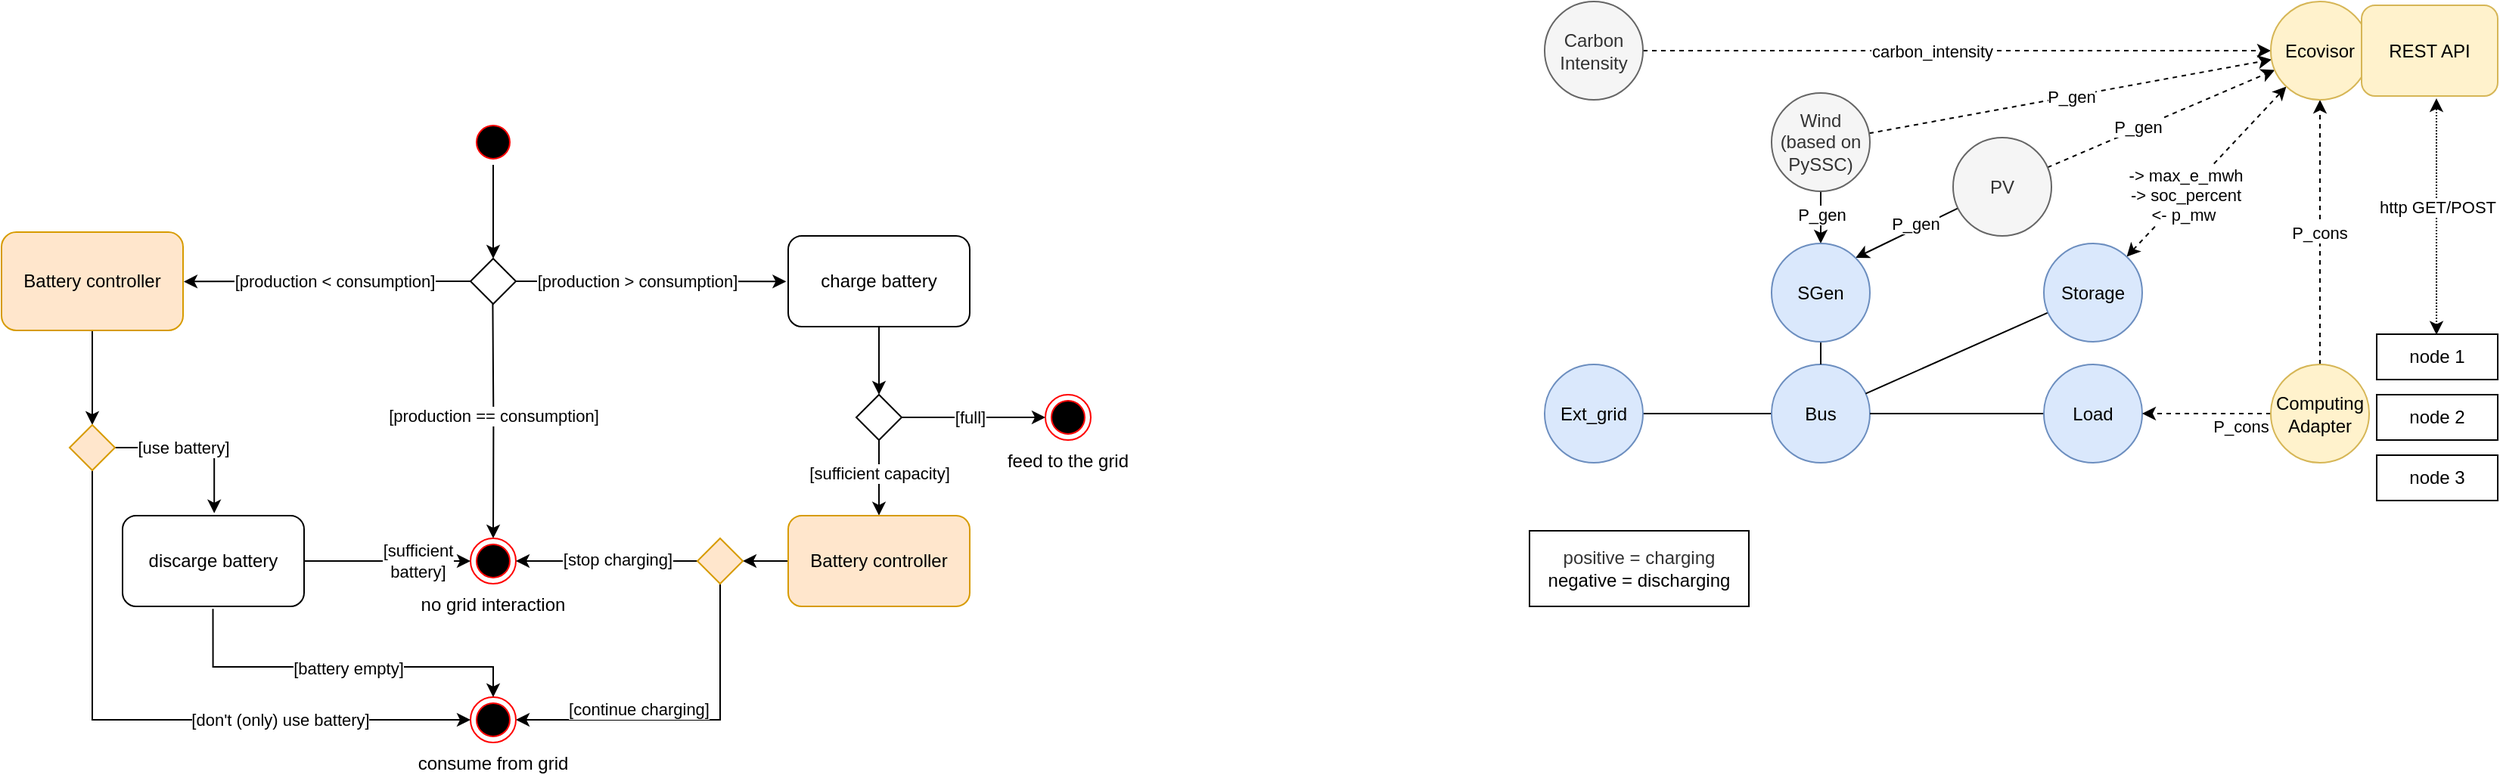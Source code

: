 <mxfile version="20.6.2" type="device"><diagram name="Page-1" id="e7e014a7-5840-1c2e-5031-d8a46d1fe8dd"><mxGraphModel dx="2367" dy="657" grid="1" gridSize="10" guides="1" tooltips="1" connect="1" arrows="1" fold="1" page="1" pageScale="1" pageWidth="1169" pageHeight="826" background="none" math="0" shadow="0"><root><mxCell id="0"/><mxCell id="1" parent="0"/><mxCell id="aPDtcceCMrMO1Ldhq0lK-43" value="" style="edgeStyle=orthogonalEdgeStyle;rounded=0;orthogonalLoop=1;jettySize=auto;html=1;entryX=0.5;entryY=0;entryDx=0;entryDy=0;" edge="1" parent="1" source="aPDtcceCMrMO1Ldhq0lK-41" target="aPDtcceCMrMO1Ldhq0lK-65"><mxGeometry relative="1" as="geometry"><mxPoint x="-200" y="185" as="targetPoint"/></mxGeometry></mxCell><mxCell id="aPDtcceCMrMO1Ldhq0lK-41" value="" style="ellipse;shape=startState;fillColor=#000000;strokeColor=#ff0000;" vertex="1" parent="1"><mxGeometry x="-380" y="128" width="30" height="30" as="geometry"/></mxCell><mxCell id="aPDtcceCMrMO1Ldhq0lK-55" value="" style="edgeStyle=orthogonalEdgeStyle;rounded=0;orthogonalLoop=1;jettySize=auto;html=1;entryX=0.5;entryY=0;entryDx=0;entryDy=0;" edge="1" parent="1" source="aPDtcceCMrMO1Ldhq0lK-46"><mxGeometry relative="1" as="geometry"><mxPoint x="-110" y="310" as="targetPoint"/></mxGeometry></mxCell><mxCell id="aPDtcceCMrMO1Ldhq0lK-46" value="charge battery" style="rounded=1;whiteSpace=wrap;html=1;" vertex="1" parent="1"><mxGeometry x="-170" y="205" width="120" height="60" as="geometry"/></mxCell><mxCell id="aPDtcceCMrMO1Ldhq0lK-53" value="" style="edgeStyle=orthogonalEdgeStyle;rounded=0;orthogonalLoop=1;jettySize=auto;html=1;entryX=0.5;entryY=0;entryDx=0;entryDy=0;" edge="1" parent="1" target="aPDtcceCMrMO1Ldhq0lK-70"><mxGeometry relative="1" as="geometry"><mxPoint x="-365.29" y="250" as="sourcePoint"/><mxPoint x="-365.29" y="315" as="targetPoint"/></mxGeometry></mxCell><mxCell id="aPDtcceCMrMO1Ldhq0lK-71" value="[production == consumption]" style="edgeLabel;html=1;align=center;verticalAlign=middle;resizable=0;points=[];" vertex="1" connectable="0" parent="aPDtcceCMrMO1Ldhq0lK-53"><mxGeometry x="-0.049" relative="1" as="geometry"><mxPoint as="offset"/></mxGeometry></mxCell><mxCell id="aPDtcceCMrMO1Ldhq0lK-59" value="" style="edgeStyle=orthogonalEdgeStyle;rounded=0;orthogonalLoop=1;jettySize=auto;html=1;" edge="1" parent="1" source="aPDtcceCMrMO1Ldhq0lK-69" target="aPDtcceCMrMO1Ldhq0lK-58"><mxGeometry relative="1" as="geometry"><mxPoint x="-55" y="365" as="sourcePoint"/></mxGeometry></mxCell><mxCell id="aPDtcceCMrMO1Ldhq0lK-63" value="[full]" style="edgeLabel;html=1;align=center;verticalAlign=middle;resizable=0;points=[];" vertex="1" connectable="0" parent="aPDtcceCMrMO1Ldhq0lK-59"><mxGeometry x="0.025" y="2" relative="1" as="geometry"><mxPoint x="-4" y="2" as="offset"/></mxGeometry></mxCell><mxCell id="aPDtcceCMrMO1Ldhq0lK-58" value="&#10;&#10;&#10;&#10;feed to the grid" style="ellipse;shape=endState;fillColor=#000000;strokeColor=#ff0000" vertex="1" parent="1"><mxGeometry y="310" width="30" height="30" as="geometry"/></mxCell><mxCell id="aPDtcceCMrMO1Ldhq0lK-67" value="" style="edgeStyle=orthogonalEdgeStyle;rounded=0;orthogonalLoop=1;jettySize=auto;html=1;entryX=-0.011;entryY=0.502;entryDx=0;entryDy=0;entryPerimeter=0;" edge="1" parent="1" source="aPDtcceCMrMO1Ldhq0lK-65" target="aPDtcceCMrMO1Ldhq0lK-46"><mxGeometry relative="1" as="geometry"/></mxCell><mxCell id="aPDtcceCMrMO1Ldhq0lK-68" value="[production &amp;gt; consumption]" style="edgeLabel;html=1;align=center;verticalAlign=middle;resizable=0;points=[];" vertex="1" connectable="0" parent="aPDtcceCMrMO1Ldhq0lK-67"><mxGeometry x="-0.512" y="-2" relative="1" as="geometry"><mxPoint x="36" y="-2" as="offset"/></mxGeometry></mxCell><mxCell id="aPDtcceCMrMO1Ldhq0lK-73" value="" style="edgeStyle=orthogonalEdgeStyle;rounded=0;orthogonalLoop=1;jettySize=auto;html=1;entryX=1.004;entryY=0.503;entryDx=0;entryDy=0;entryPerimeter=0;" edge="1" parent="1" source="aPDtcceCMrMO1Ldhq0lK-65" target="aPDtcceCMrMO1Ldhq0lK-72"><mxGeometry relative="1" as="geometry"/></mxCell><mxCell id="aPDtcceCMrMO1Ldhq0lK-74" value="[production &amp;lt; consumption]" style="edgeLabel;html=1;align=center;verticalAlign=middle;resizable=0;points=[];" vertex="1" connectable="0" parent="aPDtcceCMrMO1Ldhq0lK-73"><mxGeometry x="0.245" y="-1" relative="1" as="geometry"><mxPoint x="28" y="1" as="offset"/></mxGeometry></mxCell><mxCell id="aPDtcceCMrMO1Ldhq0lK-65" value="" style="rhombus;whiteSpace=wrap;html=1;" vertex="1" parent="1"><mxGeometry x="-380" y="220" width="30" height="30" as="geometry"/></mxCell><mxCell id="aPDtcceCMrMO1Ldhq0lK-81" value="" style="edgeStyle=orthogonalEdgeStyle;rounded=0;orthogonalLoop=1;jettySize=auto;html=1;entryX=0.5;entryY=-0.002;entryDx=0;entryDy=0;entryPerimeter=0;" edge="1" parent="1" source="aPDtcceCMrMO1Ldhq0lK-69" target="aPDtcceCMrMO1Ldhq0lK-78"><mxGeometry relative="1" as="geometry"/></mxCell><mxCell id="aPDtcceCMrMO1Ldhq0lK-82" value="[sufficient capacity]" style="edgeLabel;html=1;align=center;verticalAlign=middle;resizable=0;points=[];" vertex="1" connectable="0" parent="aPDtcceCMrMO1Ldhq0lK-81"><mxGeometry x="-0.144" relative="1" as="geometry"><mxPoint as="offset"/></mxGeometry></mxCell><mxCell id="aPDtcceCMrMO1Ldhq0lK-69" value="" style="rhombus;whiteSpace=wrap;html=1;" vertex="1" parent="1"><mxGeometry x="-125" y="310" width="30" height="30" as="geometry"/></mxCell><mxCell id="aPDtcceCMrMO1Ldhq0lK-70" value="&#10;&#10;&#10;&#10;no grid interaction" style="ellipse;shape=endState;fillColor=#000000;strokeColor=#ff0000" vertex="1" parent="1"><mxGeometry x="-380" y="405" width="30" height="30" as="geometry"/></mxCell><mxCell id="aPDtcceCMrMO1Ldhq0lK-92" value="" style="edgeStyle=orthogonalEdgeStyle;rounded=0;orthogonalLoop=1;jettySize=auto;html=1;" edge="1" parent="1" source="aPDtcceCMrMO1Ldhq0lK-72" target="aPDtcceCMrMO1Ldhq0lK-91"><mxGeometry relative="1" as="geometry"/></mxCell><mxCell id="aPDtcceCMrMO1Ldhq0lK-72" value="Battery controller" style="rounded=1;whiteSpace=wrap;html=1;fillColor=#ffe6cc;strokeColor=#d79b00;" vertex="1" parent="1"><mxGeometry x="-690" y="202.5" width="120" height="65" as="geometry"/></mxCell><mxCell id="aPDtcceCMrMO1Ldhq0lK-84" value="" style="edgeStyle=orthogonalEdgeStyle;rounded=0;orthogonalLoop=1;jettySize=auto;html=1;" edge="1" parent="1" source="aPDtcceCMrMO1Ldhq0lK-78" target="aPDtcceCMrMO1Ldhq0lK-83"><mxGeometry relative="1" as="geometry"/></mxCell><mxCell id="aPDtcceCMrMO1Ldhq0lK-78" value="Battery controller" style="rounded=1;whiteSpace=wrap;html=1;fillColor=#ffe6cc;strokeColor=#d79b00;" vertex="1" parent="1"><mxGeometry x="-170" y="390" width="120" height="60" as="geometry"/></mxCell><mxCell id="aPDtcceCMrMO1Ldhq0lK-86" value="" style="edgeStyle=orthogonalEdgeStyle;rounded=0;orthogonalLoop=1;jettySize=auto;html=1;entryX=1;entryY=0.5;entryDx=0;entryDy=0;" edge="1" parent="1" source="aPDtcceCMrMO1Ldhq0lK-83" target="aPDtcceCMrMO1Ldhq0lK-70"><mxGeometry relative="1" as="geometry"><mxPoint x="-205" y="495" as="targetPoint"/></mxGeometry></mxCell><mxCell id="aPDtcceCMrMO1Ldhq0lK-87" value="[stop charging]" style="edgeLabel;html=1;align=center;verticalAlign=middle;resizable=0;points=[];" vertex="1" connectable="0" parent="aPDtcceCMrMO1Ldhq0lK-86"><mxGeometry x="-0.113" y="-1" relative="1" as="geometry"><mxPoint as="offset"/></mxGeometry></mxCell><mxCell id="aPDtcceCMrMO1Ldhq0lK-89" value="" style="edgeStyle=orthogonalEdgeStyle;rounded=0;orthogonalLoop=1;jettySize=auto;html=1;entryX=1;entryY=0.5;entryDx=0;entryDy=0;" edge="1" parent="1" source="aPDtcceCMrMO1Ldhq0lK-83" target="aPDtcceCMrMO1Ldhq0lK-88"><mxGeometry relative="1" as="geometry"><Array as="points"><mxPoint x="-215" y="525"/></Array></mxGeometry></mxCell><mxCell id="aPDtcceCMrMO1Ldhq0lK-90" value="[continue charging]" style="edgeLabel;html=1;align=center;verticalAlign=middle;resizable=0;points=[];" vertex="1" connectable="0" parent="aPDtcceCMrMO1Ldhq0lK-89"><mxGeometry x="-0.256" y="1" relative="1" as="geometry"><mxPoint x="-55" y="-1" as="offset"/></mxGeometry></mxCell><mxCell id="aPDtcceCMrMO1Ldhq0lK-83" value="" style="rhombus;whiteSpace=wrap;html=1;fillColor=#ffe6cc;strokeColor=#d79b00;" vertex="1" parent="1"><mxGeometry x="-230" y="405" width="30" height="30" as="geometry"/></mxCell><mxCell id="aPDtcceCMrMO1Ldhq0lK-88" value="&#10;&#10;&#10;&#10;consume from grid" style="ellipse;shape=endState;fillColor=#000000;strokeColor=#ff0000" vertex="1" parent="1"><mxGeometry x="-380" y="510" width="30" height="30" as="geometry"/></mxCell><mxCell id="aPDtcceCMrMO1Ldhq0lK-102" value="" style="edgeStyle=orthogonalEdgeStyle;rounded=0;orthogonalLoop=1;jettySize=auto;html=1;entryX=0;entryY=0.5;entryDx=0;entryDy=0;" edge="1" parent="1" source="aPDtcceCMrMO1Ldhq0lK-91" target="aPDtcceCMrMO1Ldhq0lK-88"><mxGeometry relative="1" as="geometry"><mxPoint x="-630" y="440" as="targetPoint"/><Array as="points"><mxPoint x="-630" y="525"/></Array></mxGeometry></mxCell><mxCell id="aPDtcceCMrMO1Ldhq0lK-103" value="[don't (only) use battery]" style="edgeLabel;html=1;align=center;verticalAlign=middle;resizable=0;points=[];" vertex="1" connectable="0" parent="aPDtcceCMrMO1Ldhq0lK-102"><mxGeometry x="0.01" y="1" relative="1" as="geometry"><mxPoint x="79" y="1" as="offset"/></mxGeometry></mxCell><mxCell id="aPDtcceCMrMO1Ldhq0lK-105" value="" style="edgeStyle=orthogonalEdgeStyle;rounded=0;orthogonalLoop=1;jettySize=auto;html=1;entryX=0.505;entryY=-0.027;entryDx=0;entryDy=0;entryPerimeter=0;" edge="1" parent="1" source="aPDtcceCMrMO1Ldhq0lK-91" target="aPDtcceCMrMO1Ldhq0lK-107"><mxGeometry relative="1" as="geometry"><mxPoint x="-630" y="440" as="targetPoint"/></mxGeometry></mxCell><mxCell id="aPDtcceCMrMO1Ldhq0lK-106" value="[use battery]" style="edgeLabel;html=1;align=center;verticalAlign=middle;resizable=0;points=[];" vertex="1" connectable="0" parent="aPDtcceCMrMO1Ldhq0lK-105"><mxGeometry x="-0.17" relative="1" as="geometry"><mxPoint as="offset"/></mxGeometry></mxCell><mxCell id="aPDtcceCMrMO1Ldhq0lK-91" value="" style="rhombus;whiteSpace=wrap;html=1;fillColor=#ffe6cc;strokeColor=#d79b00;" vertex="1" parent="1"><mxGeometry x="-645" y="330" width="30" height="30" as="geometry"/></mxCell><mxCell id="aPDtcceCMrMO1Ldhq0lK-110" value="" style="edgeStyle=orthogonalEdgeStyle;rounded=0;orthogonalLoop=1;jettySize=auto;html=1;entryX=0.5;entryY=0;entryDx=0;entryDy=0;exitX=0.498;exitY=1.027;exitDx=0;exitDy=0;exitPerimeter=0;" edge="1" parent="1" source="aPDtcceCMrMO1Ldhq0lK-107" target="aPDtcceCMrMO1Ldhq0lK-88"><mxGeometry relative="1" as="geometry"><mxPoint x="-630" y="620" as="targetPoint"/><Array as="points"><mxPoint x="-550" y="490"/><mxPoint x="-365" y="490"/></Array></mxGeometry></mxCell><mxCell id="aPDtcceCMrMO1Ldhq0lK-111" value="[battery empty]" style="edgeLabel;html=1;align=center;verticalAlign=middle;resizable=0;points=[];" vertex="1" connectable="0" parent="aPDtcceCMrMO1Ldhq0lK-110"><mxGeometry x="-0.289" relative="1" as="geometry"><mxPoint x="41" y="1" as="offset"/></mxGeometry></mxCell><mxCell id="aPDtcceCMrMO1Ldhq0lK-112" value="" style="edgeStyle=orthogonalEdgeStyle;rounded=0;orthogonalLoop=1;jettySize=auto;html=1;" edge="1" parent="1" source="aPDtcceCMrMO1Ldhq0lK-107" target="aPDtcceCMrMO1Ldhq0lK-70"><mxGeometry relative="1" as="geometry"/></mxCell><mxCell id="aPDtcceCMrMO1Ldhq0lK-113" value="[sufficient&lt;br&gt;battery]" style="edgeLabel;html=1;align=center;verticalAlign=middle;resizable=0;points=[];" vertex="1" connectable="0" parent="aPDtcceCMrMO1Ldhq0lK-112"><mxGeometry x="0.174" relative="1" as="geometry"><mxPoint x="10" as="offset"/></mxGeometry></mxCell><mxCell id="aPDtcceCMrMO1Ldhq0lK-107" value="discarge battery" style="rounded=1;whiteSpace=wrap;html=1;" vertex="1" parent="1"><mxGeometry x="-610" y="390" width="120" height="60" as="geometry"/></mxCell><mxCell id="aPDtcceCMrMO1Ldhq0lK-166" style="edgeStyle=none;rounded=0;orthogonalLoop=1;jettySize=auto;html=1;dashed=1;startArrow=classic;startFill=1;endArrow=classic;endFill=1;exitX=0.494;exitY=0.012;exitDx=0;exitDy=0;exitPerimeter=0;entryX=0.55;entryY=1.026;entryDx=0;entryDy=0;entryPerimeter=0;dashPattern=1 1;" edge="1" parent="1" source="aPDtcceCMrMO1Ldhq0lK-122" target="aPDtcceCMrMO1Ldhq0lK-165"><mxGeometry relative="1" as="geometry"/></mxCell><mxCell id="aPDtcceCMrMO1Ldhq0lK-168" value="http GET/POST" style="edgeLabel;html=1;align=center;verticalAlign=middle;resizable=0;points=[];" vertex="1" connectable="0" parent="aPDtcceCMrMO1Ldhq0lK-166"><mxGeometry x="0.08" relative="1" as="geometry"><mxPoint as="offset"/></mxGeometry></mxCell><mxCell id="aPDtcceCMrMO1Ldhq0lK-122" value="node 1" style="rounded=0;whiteSpace=wrap;html=1;" vertex="1" parent="1"><mxGeometry x="880" y="270" width="80" height="30" as="geometry"/></mxCell><mxCell id="aPDtcceCMrMO1Ldhq0lK-123" value="node 2" style="rounded=0;whiteSpace=wrap;html=1;" vertex="1" parent="1"><mxGeometry x="880" y="310" width="80" height="30" as="geometry"/></mxCell><mxCell id="aPDtcceCMrMO1Ldhq0lK-124" value="node 3" style="rounded=0;whiteSpace=wrap;html=1;" vertex="1" parent="1"><mxGeometry x="880" y="350" width="80" height="30" as="geometry"/></mxCell><mxCell id="aPDtcceCMrMO1Ldhq0lK-127" value="" style="edgeStyle=orthogonalEdgeStyle;rounded=0;orthogonalLoop=1;jettySize=auto;html=1;endArrow=none;endFill=0;startArrow=none;startFill=0;" edge="1" parent="1" source="aPDtcceCMrMO1Ldhq0lK-125" target="aPDtcceCMrMO1Ldhq0lK-126"><mxGeometry relative="1" as="geometry"/></mxCell><mxCell id="aPDtcceCMrMO1Ldhq0lK-125" value="Ext_grid" style="ellipse;whiteSpace=wrap;html=1;aspect=fixed;rounded=0;fillColor=#dae8fc;strokeColor=#6c8ebf;" vertex="1" parent="1"><mxGeometry x="330" y="290" width="65" height="65" as="geometry"/></mxCell><mxCell id="aPDtcceCMrMO1Ldhq0lK-126" value="Bus" style="ellipse;whiteSpace=wrap;html=1;aspect=fixed;rounded=0;fillColor=#dae8fc;strokeColor=#6c8ebf;" vertex="1" parent="1"><mxGeometry x="480" y="290" width="65" height="65" as="geometry"/></mxCell><mxCell id="aPDtcceCMrMO1Ldhq0lK-130" value="" style="rounded=0;orthogonalLoop=1;jettySize=auto;html=1;endArrow=classic;endFill=1;entryX=1;entryY=0;entryDx=0;entryDy=0;" edge="1" parent="1" source="aPDtcceCMrMO1Ldhq0lK-129" target="aPDtcceCMrMO1Ldhq0lK-171"><mxGeometry relative="1" as="geometry"/></mxCell><mxCell id="aPDtcceCMrMO1Ldhq0lK-131" value="P_gen" style="edgeLabel;html=1;align=center;verticalAlign=middle;resizable=0;points=[];" vertex="1" connectable="0" parent="aPDtcceCMrMO1Ldhq0lK-130"><mxGeometry x="-0.295" y="3" relative="1" as="geometry"><mxPoint x="-6" y="-4" as="offset"/></mxGeometry></mxCell><mxCell id="aPDtcceCMrMO1Ldhq0lK-156" style="edgeStyle=none;rounded=0;orthogonalLoop=1;jettySize=auto;html=1;endArrow=classic;endFill=1;dashed=1;" edge="1" parent="1" source="aPDtcceCMrMO1Ldhq0lK-129" target="aPDtcceCMrMO1Ldhq0lK-147"><mxGeometry relative="1" as="geometry"/></mxCell><mxCell id="aPDtcceCMrMO1Ldhq0lK-163" value="P_gen" style="edgeLabel;html=1;align=center;verticalAlign=middle;resizable=0;points=[];" vertex="1" connectable="0" parent="aPDtcceCMrMO1Ldhq0lK-156"><mxGeometry x="-0.206" y="1" relative="1" as="geometry"><mxPoint as="offset"/></mxGeometry></mxCell><mxCell id="aPDtcceCMrMO1Ldhq0lK-129" value="PV" style="ellipse;whiteSpace=wrap;html=1;aspect=fixed;rounded=0;fillColor=#f5f5f5;fontColor=#333333;strokeColor=#666666;" vertex="1" parent="1"><mxGeometry x="600" y="140" width="65" height="65" as="geometry"/></mxCell><mxCell id="aPDtcceCMrMO1Ldhq0lK-133" value="" style="rounded=0;orthogonalLoop=1;jettySize=auto;html=1;endArrow=classic;endFill=1;entryX=0.5;entryY=0;entryDx=0;entryDy=0;" edge="1" parent="1" source="aPDtcceCMrMO1Ldhq0lK-132" target="aPDtcceCMrMO1Ldhq0lK-171"><mxGeometry relative="1" as="geometry"><mxPoint x="510" y="280" as="targetPoint"/></mxGeometry></mxCell><mxCell id="aPDtcceCMrMO1Ldhq0lK-134" value="P_gen" style="edgeLabel;html=1;align=center;verticalAlign=middle;resizable=0;points=[];" vertex="1" connectable="0" parent="aPDtcceCMrMO1Ldhq0lK-133"><mxGeometry x="-0.606" y="1" relative="1" as="geometry"><mxPoint x="-1" y="8" as="offset"/></mxGeometry></mxCell><mxCell id="aPDtcceCMrMO1Ldhq0lK-155" value="P_gen" style="edgeStyle=none;rounded=0;orthogonalLoop=1;jettySize=auto;html=1;endArrow=classic;endFill=1;dashed=1;" edge="1" parent="1" source="aPDtcceCMrMO1Ldhq0lK-132" target="aPDtcceCMrMO1Ldhq0lK-147"><mxGeometry relative="1" as="geometry"/></mxCell><mxCell id="aPDtcceCMrMO1Ldhq0lK-132" value="Wind&lt;br&gt;(based on PySSC)" style="ellipse;whiteSpace=wrap;html=1;aspect=fixed;rounded=0;fillColor=#f5f5f5;fontColor=#333333;strokeColor=#666666;" vertex="1" parent="1"><mxGeometry x="480" y="110.5" width="65" height="65" as="geometry"/></mxCell><mxCell id="aPDtcceCMrMO1Ldhq0lK-138" value="" style="edgeStyle=orthogonalEdgeStyle;rounded=0;orthogonalLoop=1;jettySize=auto;html=1;endArrow=none;endFill=0;startArrow=none;startFill=0;" edge="1" parent="1" source="aPDtcceCMrMO1Ldhq0lK-137" target="aPDtcceCMrMO1Ldhq0lK-126"><mxGeometry relative="1" as="geometry"/></mxCell><mxCell id="aPDtcceCMrMO1Ldhq0lK-152" value="" style="rounded=0;orthogonalLoop=1;jettySize=auto;html=1;endArrow=classic;endFill=1;dashed=1;" edge="1" parent="1" source="aPDtcceCMrMO1Ldhq0lK-143" target="aPDtcceCMrMO1Ldhq0lK-147"><mxGeometry relative="1" as="geometry"/></mxCell><mxCell id="aPDtcceCMrMO1Ldhq0lK-164" value="P_cons" style="edgeLabel;html=1;align=center;verticalAlign=middle;resizable=0;points=[];" vertex="1" connectable="0" parent="aPDtcceCMrMO1Ldhq0lK-152"><mxGeometry x="-0.005" y="1" relative="1" as="geometry"><mxPoint as="offset"/></mxGeometry></mxCell><mxCell id="aPDtcceCMrMO1Ldhq0lK-137" value="Load" style="ellipse;whiteSpace=wrap;html=1;aspect=fixed;rounded=0;fillColor=#dae8fc;strokeColor=#6c8ebf;" vertex="1" parent="1"><mxGeometry x="660" y="290" width="65" height="65" as="geometry"/></mxCell><mxCell id="aPDtcceCMrMO1Ldhq0lK-142" value="" style="rounded=0;orthogonalLoop=1;jettySize=auto;html=1;endArrow=none;endFill=0;startArrow=none;startFill=0;" edge="1" parent="1" source="aPDtcceCMrMO1Ldhq0lK-141" target="aPDtcceCMrMO1Ldhq0lK-126"><mxGeometry x="-0.076" relative="1" as="geometry"><mxPoint as="offset"/></mxGeometry></mxCell><mxCell id="aPDtcceCMrMO1Ldhq0lK-148" value="" style="rounded=0;orthogonalLoop=1;jettySize=auto;html=1;endArrow=classic;endFill=1;dashed=1;startArrow=classic;startFill=1;" edge="1" parent="1" source="aPDtcceCMrMO1Ldhq0lK-141" target="aPDtcceCMrMO1Ldhq0lK-147"><mxGeometry relative="1" as="geometry"/></mxCell><mxCell id="aPDtcceCMrMO1Ldhq0lK-149" value="&amp;nbsp;-&amp;gt; max_e_mwh&lt;br&gt;&amp;nbsp;-&amp;gt; soc_percent&lt;br&gt;&lt;span style=&quot;&quot;&gt;&amp;lt;- p_mw&lt;/span&gt;" style="edgeLabel;html=1;align=center;verticalAlign=middle;resizable=0;points=[];" vertex="1" connectable="0" parent="aPDtcceCMrMO1Ldhq0lK-148"><mxGeometry x="-0.786" relative="1" as="geometry"><mxPoint x="26" y="-29" as="offset"/></mxGeometry></mxCell><mxCell id="aPDtcceCMrMO1Ldhq0lK-141" value="Storage" style="ellipse;whiteSpace=wrap;html=1;aspect=fixed;rounded=0;fillColor=#dae8fc;strokeColor=#6c8ebf;" vertex="1" parent="1"><mxGeometry x="660" y="210" width="65" height="65" as="geometry"/></mxCell><mxCell id="aPDtcceCMrMO1Ldhq0lK-144" value="" style="edgeStyle=orthogonalEdgeStyle;rounded=0;orthogonalLoop=1;jettySize=auto;html=1;endArrow=classic;endFill=1;startArrow=none;startFill=0;dashed=1;" edge="1" parent="1" source="aPDtcceCMrMO1Ldhq0lK-143" target="aPDtcceCMrMO1Ldhq0lK-137"><mxGeometry relative="1" as="geometry"/></mxCell><mxCell id="aPDtcceCMrMO1Ldhq0lK-145" value="P_cons" style="edgeLabel;html=1;align=center;verticalAlign=middle;resizable=0;points=[];" vertex="1" connectable="0" parent="aPDtcceCMrMO1Ldhq0lK-144"><mxGeometry x="-0.456" relative="1" as="geometry"><mxPoint x="3" y="8" as="offset"/></mxGeometry></mxCell><mxCell id="aPDtcceCMrMO1Ldhq0lK-143" value="Computing&lt;br&gt;Adapter" style="ellipse;whiteSpace=wrap;html=1;aspect=fixed;rounded=0;fillColor=#fff2cc;strokeColor=#d6b656;" vertex="1" parent="1"><mxGeometry x="810" y="290" width="65" height="65" as="geometry"/></mxCell><mxCell id="aPDtcceCMrMO1Ldhq0lK-161" value="" style="edgeStyle=none;rounded=0;orthogonalLoop=1;jettySize=auto;html=1;dashed=1;startArrow=none;startFill=0;endArrow=classic;endFill=1;" edge="1" parent="1" source="aPDtcceCMrMO1Ldhq0lK-146" target="aPDtcceCMrMO1Ldhq0lK-147"><mxGeometry relative="1" as="geometry"/></mxCell><mxCell id="aPDtcceCMrMO1Ldhq0lK-162" value="carbon_intensity" style="edgeLabel;html=1;align=center;verticalAlign=middle;resizable=0;points=[];" vertex="1" connectable="0" parent="aPDtcceCMrMO1Ldhq0lK-161"><mxGeometry x="-0.222" y="-3" relative="1" as="geometry"><mxPoint x="29" y="-3" as="offset"/></mxGeometry></mxCell><mxCell id="aPDtcceCMrMO1Ldhq0lK-146" value="Carbon&lt;br&gt;Intensity" style="ellipse;whiteSpace=wrap;html=1;aspect=fixed;rounded=0;fillColor=#f5f5f5;fontColor=#333333;strokeColor=#666666;" vertex="1" parent="1"><mxGeometry x="330" y="50" width="65" height="65" as="geometry"/></mxCell><mxCell id="aPDtcceCMrMO1Ldhq0lK-147" value="Ecovisor" style="ellipse;whiteSpace=wrap;html=1;aspect=fixed;rounded=0;fillColor=#fff2cc;strokeColor=#d6b656;" vertex="1" parent="1"><mxGeometry x="810" y="50" width="65" height="65" as="geometry"/></mxCell><mxCell id="aPDtcceCMrMO1Ldhq0lK-150" value="&lt;span style=&quot;color: rgb(51, 51, 51);&quot;&gt;positive = charging&lt;br&gt;&lt;/span&gt;negative = discharging" style="rounded=0;whiteSpace=wrap;html=1;" vertex="1" parent="1"><mxGeometry x="320" y="400" width="145" height="50" as="geometry"/></mxCell><mxCell id="aPDtcceCMrMO1Ldhq0lK-165" value="REST API" style="rounded=1;whiteSpace=wrap;html=1;fillColor=#fff2cc;strokeColor=#d6b656;" vertex="1" parent="1"><mxGeometry x="870" y="52.5" width="90" height="60" as="geometry"/></mxCell><mxCell id="aPDtcceCMrMO1Ldhq0lK-173" value="" style="edgeStyle=none;rounded=0;orthogonalLoop=1;jettySize=auto;html=1;startArrow=none;startFill=0;endArrow=none;endFill=0;entryX=0.5;entryY=0;entryDx=0;entryDy=0;" edge="1" parent="1" source="aPDtcceCMrMO1Ldhq0lK-171" target="aPDtcceCMrMO1Ldhq0lK-126"><mxGeometry relative="1" as="geometry"><mxPoint x="512.5" y="347.0" as="targetPoint"/></mxGeometry></mxCell><mxCell id="aPDtcceCMrMO1Ldhq0lK-171" value="SGen" style="ellipse;whiteSpace=wrap;html=1;aspect=fixed;rounded=0;fillColor=#dae8fc;strokeColor=#6c8ebf;" vertex="1" parent="1"><mxGeometry x="480" y="210" width="65" height="65" as="geometry"/></mxCell></root></mxGraphModel></diagram></mxfile>